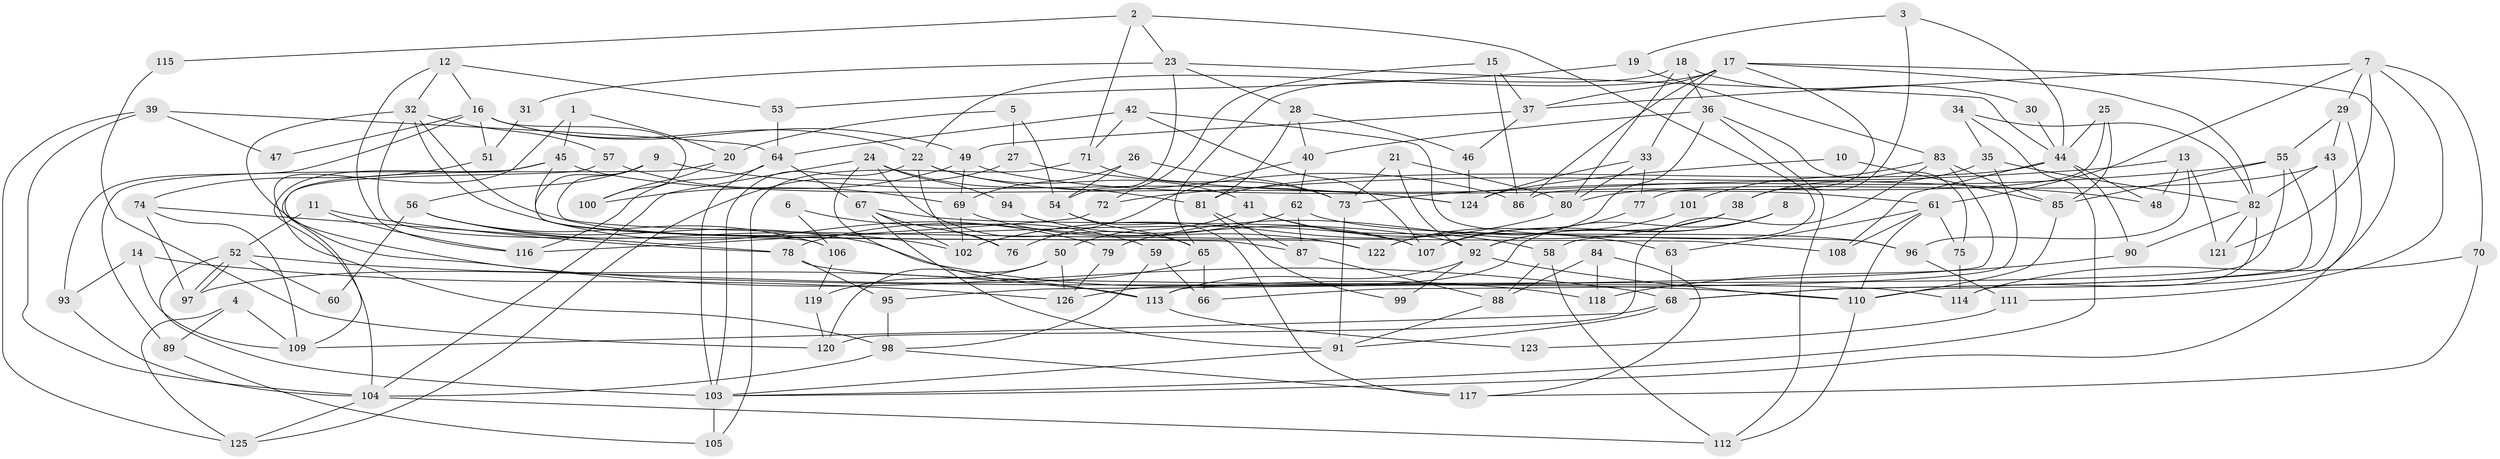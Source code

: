 // Generated by graph-tools (version 1.1) at 2025/02/03/09/25 03:02:06]
// undirected, 126 vertices, 252 edges
graph export_dot {
graph [start="1"]
  node [color=gray90,style=filled];
  1;
  2;
  3;
  4;
  5;
  6;
  7;
  8;
  9;
  10;
  11;
  12;
  13;
  14;
  15;
  16;
  17;
  18;
  19;
  20;
  21;
  22;
  23;
  24;
  25;
  26;
  27;
  28;
  29;
  30;
  31;
  32;
  33;
  34;
  35;
  36;
  37;
  38;
  39;
  40;
  41;
  42;
  43;
  44;
  45;
  46;
  47;
  48;
  49;
  50;
  51;
  52;
  53;
  54;
  55;
  56;
  57;
  58;
  59;
  60;
  61;
  62;
  63;
  64;
  65;
  66;
  67;
  68;
  69;
  70;
  71;
  72;
  73;
  74;
  75;
  76;
  77;
  78;
  79;
  80;
  81;
  82;
  83;
  84;
  85;
  86;
  87;
  88;
  89;
  90;
  91;
  92;
  93;
  94;
  95;
  96;
  97;
  98;
  99;
  100;
  101;
  102;
  103;
  104;
  105;
  106;
  107;
  108;
  109;
  110;
  111;
  112;
  113;
  114;
  115;
  116;
  117;
  118;
  119;
  120;
  121;
  122;
  123;
  124;
  125;
  126;
  1 -- 45;
  1 -- 98;
  1 -- 20;
  2 -- 23;
  2 -- 71;
  2 -- 58;
  2 -- 115;
  3 -- 38;
  3 -- 44;
  3 -- 19;
  4 -- 109;
  4 -- 125;
  4 -- 89;
  5 -- 54;
  5 -- 27;
  5 -- 20;
  6 -- 106;
  6 -- 59;
  7 -- 29;
  7 -- 37;
  7 -- 61;
  7 -- 70;
  7 -- 111;
  7 -- 121;
  8 -- 126;
  8 -- 92;
  8 -- 107;
  9 -- 124;
  9 -- 108;
  9 -- 56;
  9 -- 87;
  10 -- 85;
  10 -- 124;
  11 -- 52;
  11 -- 116;
  11 -- 78;
  12 -- 32;
  12 -- 53;
  12 -- 16;
  12 -- 116;
  13 -- 121;
  13 -- 96;
  13 -- 48;
  13 -- 72;
  14 -- 126;
  14 -- 109;
  14 -- 93;
  15 -- 72;
  15 -- 86;
  15 -- 37;
  16 -- 49;
  16 -- 22;
  16 -- 47;
  16 -- 51;
  16 -- 93;
  16 -- 100;
  17 -- 37;
  17 -- 110;
  17 -- 22;
  17 -- 33;
  17 -- 77;
  17 -- 82;
  17 -- 86;
  18 -- 80;
  18 -- 36;
  18 -- 30;
  18 -- 65;
  19 -- 83;
  19 -- 53;
  20 -- 100;
  20 -- 109;
  21 -- 80;
  21 -- 92;
  21 -- 73;
  22 -- 41;
  22 -- 76;
  22 -- 86;
  22 -- 103;
  23 -- 44;
  23 -- 28;
  23 -- 31;
  23 -- 54;
  24 -- 65;
  24 -- 113;
  24 -- 81;
  24 -- 94;
  24 -- 104;
  25 -- 86;
  25 -- 85;
  25 -- 44;
  26 -- 54;
  26 -- 73;
  26 -- 69;
  27 -- 125;
  27 -- 48;
  28 -- 46;
  28 -- 81;
  28 -- 40;
  29 -- 55;
  29 -- 103;
  29 -- 43;
  30 -- 44;
  31 -- 51;
  32 -- 107;
  32 -- 57;
  32 -- 79;
  32 -- 106;
  32 -- 110;
  33 -- 77;
  33 -- 80;
  33 -- 124;
  34 -- 103;
  34 -- 82;
  34 -- 35;
  35 -- 82;
  35 -- 38;
  35 -- 66;
  36 -- 112;
  36 -- 40;
  36 -- 75;
  36 -- 122;
  37 -- 49;
  37 -- 46;
  38 -- 92;
  38 -- 79;
  39 -- 104;
  39 -- 64;
  39 -- 47;
  39 -- 125;
  40 -- 62;
  40 -- 76;
  41 -- 63;
  41 -- 50;
  41 -- 58;
  42 -- 71;
  42 -- 64;
  42 -- 96;
  42 -- 107;
  43 -- 80;
  43 -- 68;
  43 -- 82;
  44 -- 90;
  44 -- 48;
  44 -- 81;
  44 -- 108;
  45 -- 122;
  45 -- 104;
  45 -- 89;
  45 -- 124;
  46 -- 124;
  49 -- 61;
  49 -- 100;
  49 -- 69;
  50 -- 120;
  50 -- 119;
  50 -- 126;
  51 -- 74;
  52 -- 97;
  52 -- 97;
  52 -- 103;
  52 -- 60;
  52 -- 113;
  53 -- 64;
  54 -- 65;
  54 -- 117;
  55 -- 73;
  55 -- 113;
  55 -- 68;
  55 -- 85;
  56 -- 102;
  56 -- 60;
  56 -- 106;
  56 -- 118;
  57 -- 68;
  57 -- 69;
  58 -- 88;
  58 -- 112;
  59 -- 66;
  59 -- 98;
  61 -- 110;
  61 -- 63;
  61 -- 75;
  61 -- 108;
  62 -- 78;
  62 -- 87;
  62 -- 96;
  63 -- 68;
  64 -- 103;
  64 -- 67;
  64 -- 116;
  65 -- 97;
  65 -- 66;
  67 -- 91;
  67 -- 76;
  67 -- 92;
  67 -- 102;
  68 -- 91;
  68 -- 109;
  69 -- 102;
  69 -- 122;
  70 -- 114;
  70 -- 117;
  71 -- 105;
  71 -- 73;
  72 -- 116;
  73 -- 91;
  74 -- 78;
  74 -- 109;
  74 -- 97;
  75 -- 114;
  77 -- 107;
  78 -- 114;
  78 -- 95;
  79 -- 126;
  80 -- 102;
  81 -- 87;
  81 -- 99;
  82 -- 90;
  82 -- 114;
  82 -- 121;
  83 -- 85;
  83 -- 95;
  83 -- 101;
  83 -- 120;
  84 -- 117;
  84 -- 88;
  84 -- 118;
  85 -- 110;
  87 -- 88;
  88 -- 91;
  89 -- 105;
  90 -- 118;
  91 -- 103;
  92 -- 110;
  92 -- 99;
  92 -- 113;
  93 -- 104;
  94 -- 107;
  95 -- 98;
  96 -- 111;
  98 -- 104;
  98 -- 117;
  101 -- 122;
  103 -- 105;
  104 -- 112;
  104 -- 125;
  106 -- 119;
  110 -- 112;
  111 -- 123;
  113 -- 123;
  115 -- 120;
  119 -- 120;
}
